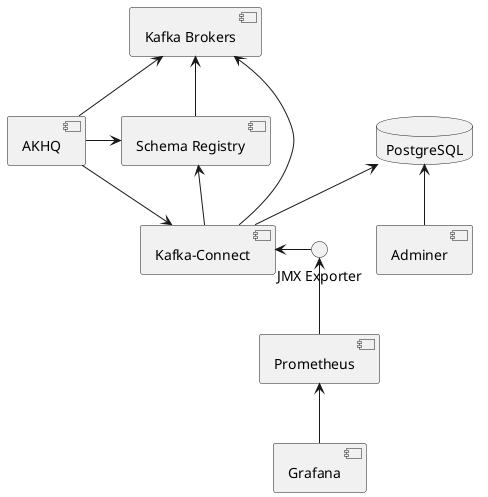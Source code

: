 @startuml
component kafka_brokers as "Kafka Brokers"
component schema_registry as "Schema Registry"
component akhq as "AKHQ"

interface jmx_exporter as "JMX Exporter"
component kafka_connect as "Kafka-Connect"
jmx_exporter -> kafka_connect

database postgresql as "PostgreSQL"
component adminer as "Adminer"

component prometheus as "Prometheus"
component grafana as "Grafana"

kafka_brokers <-- schema_registry

postgresql <-- adminer

kafka_brokers <-- kafka_connect
schema_registry <-- kafka_connect
postgresql <-- kafka_connect

akhq -up-> kafka_brokers
akhq -> schema_registry
akhq --> kafka_connect

jmx_exporter <-- prometheus
prometheus <-- grafana
@enduml
